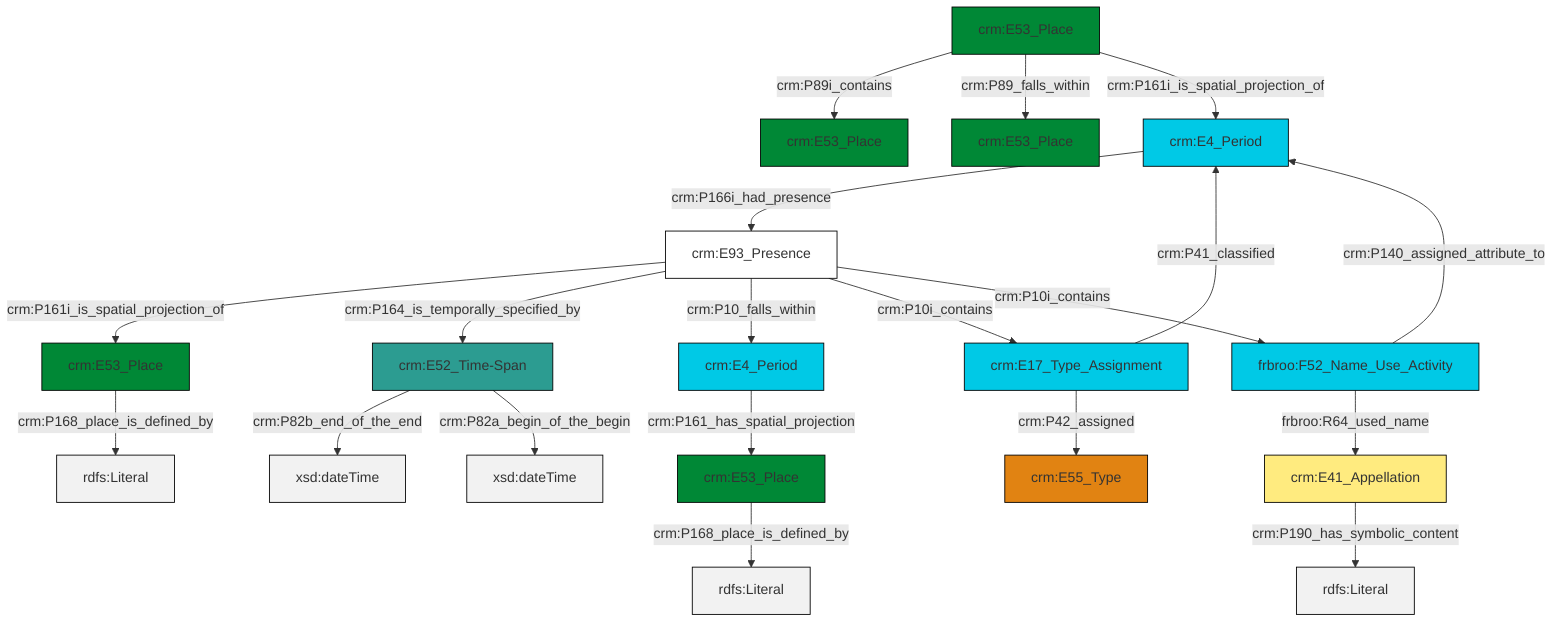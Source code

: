 graph TD
classDef Literal fill:#f2f2f2,stroke:#000000;
classDef CRM_Entity fill:#FFFFFF,stroke:#000000;
classDef Temporal_Entity fill:#00C9E6, stroke:#000000;
classDef Type fill:#E18312, stroke:#000000;
classDef Time-Span fill:#2C9C91, stroke:#000000;
classDef Appellation fill:#FFEB7F, stroke:#000000;
classDef Place fill:#008836, stroke:#000000;
classDef Persistent_Item fill:#B266B2, stroke:#000000;
classDef Conceptual_Object fill:#FFD700, stroke:#000000;
classDef Physical_Thing fill:#D2B48C, stroke:#000000;
classDef Actor fill:#f58aad, stroke:#000000;
classDef PC_Classes fill:#4ce600, stroke:#000000;
classDef Multi fill:#cccccc,stroke:#000000;

0["crm:E52_Time-Span"]:::Time-Span -->|crm:P82b_end_of_the_end| 1[xsd:dateTime]:::Literal
0["crm:E52_Time-Span"]:::Time-Span -->|crm:P82a_begin_of_the_begin| 2[xsd:dateTime]:::Literal
5["crm:E53_Place"]:::Place -->|crm:P89i_contains| 11["crm:E53_Place"]:::Place
12["frbroo:F52_Name_Use_Activity"]:::Temporal_Entity -->|frbroo:R64_used_name| 13["crm:E41_Appellation"]:::Appellation
14["crm:E93_Presence"]:::CRM_Entity -->|crm:P161i_is_spatial_projection_of| 15["crm:E53_Place"]:::Place
5["crm:E53_Place"]:::Place -->|crm:P89_falls_within| 7["crm:E53_Place"]:::Place
12["frbroo:F52_Name_Use_Activity"]:::Temporal_Entity -->|crm:P140_assigned_attribute_to| 19["crm:E4_Period"]:::Temporal_Entity
13["crm:E41_Appellation"]:::Appellation -->|crm:P190_has_symbolic_content| 20[rdfs:Literal]:::Literal
9["crm:E17_Type_Assignment"]:::Temporal_Entity -->|crm:P41_classified| 19["crm:E4_Period"]:::Temporal_Entity
3["crm:E53_Place"]:::Place -->|crm:P168_place_is_defined_by| 24[rdfs:Literal]:::Literal
5["crm:E53_Place"]:::Place -->|crm:P161i_is_spatial_projection_of| 19["crm:E4_Period"]:::Temporal_Entity
22["crm:E4_Period"]:::Temporal_Entity -->|crm:P161_has_spatial_projection| 3["crm:E53_Place"]:::Place
14["crm:E93_Presence"]:::CRM_Entity -->|crm:P164_is_temporally_specified_by| 0["crm:E52_Time-Span"]:::Time-Span
14["crm:E93_Presence"]:::CRM_Entity -->|crm:P10_falls_within| 22["crm:E4_Period"]:::Temporal_Entity
14["crm:E93_Presence"]:::CRM_Entity -->|crm:P10i_contains| 9["crm:E17_Type_Assignment"]:::Temporal_Entity
9["crm:E17_Type_Assignment"]:::Temporal_Entity -->|crm:P42_assigned| 16["crm:E55_Type"]:::Type
19["crm:E4_Period"]:::Temporal_Entity -->|crm:P166i_had_presence| 14["crm:E93_Presence"]:::CRM_Entity
15["crm:E53_Place"]:::Place -->|crm:P168_place_is_defined_by| 30[rdfs:Literal]:::Literal
14["crm:E93_Presence"]:::CRM_Entity -->|crm:P10i_contains| 12["frbroo:F52_Name_Use_Activity"]:::Temporal_Entity